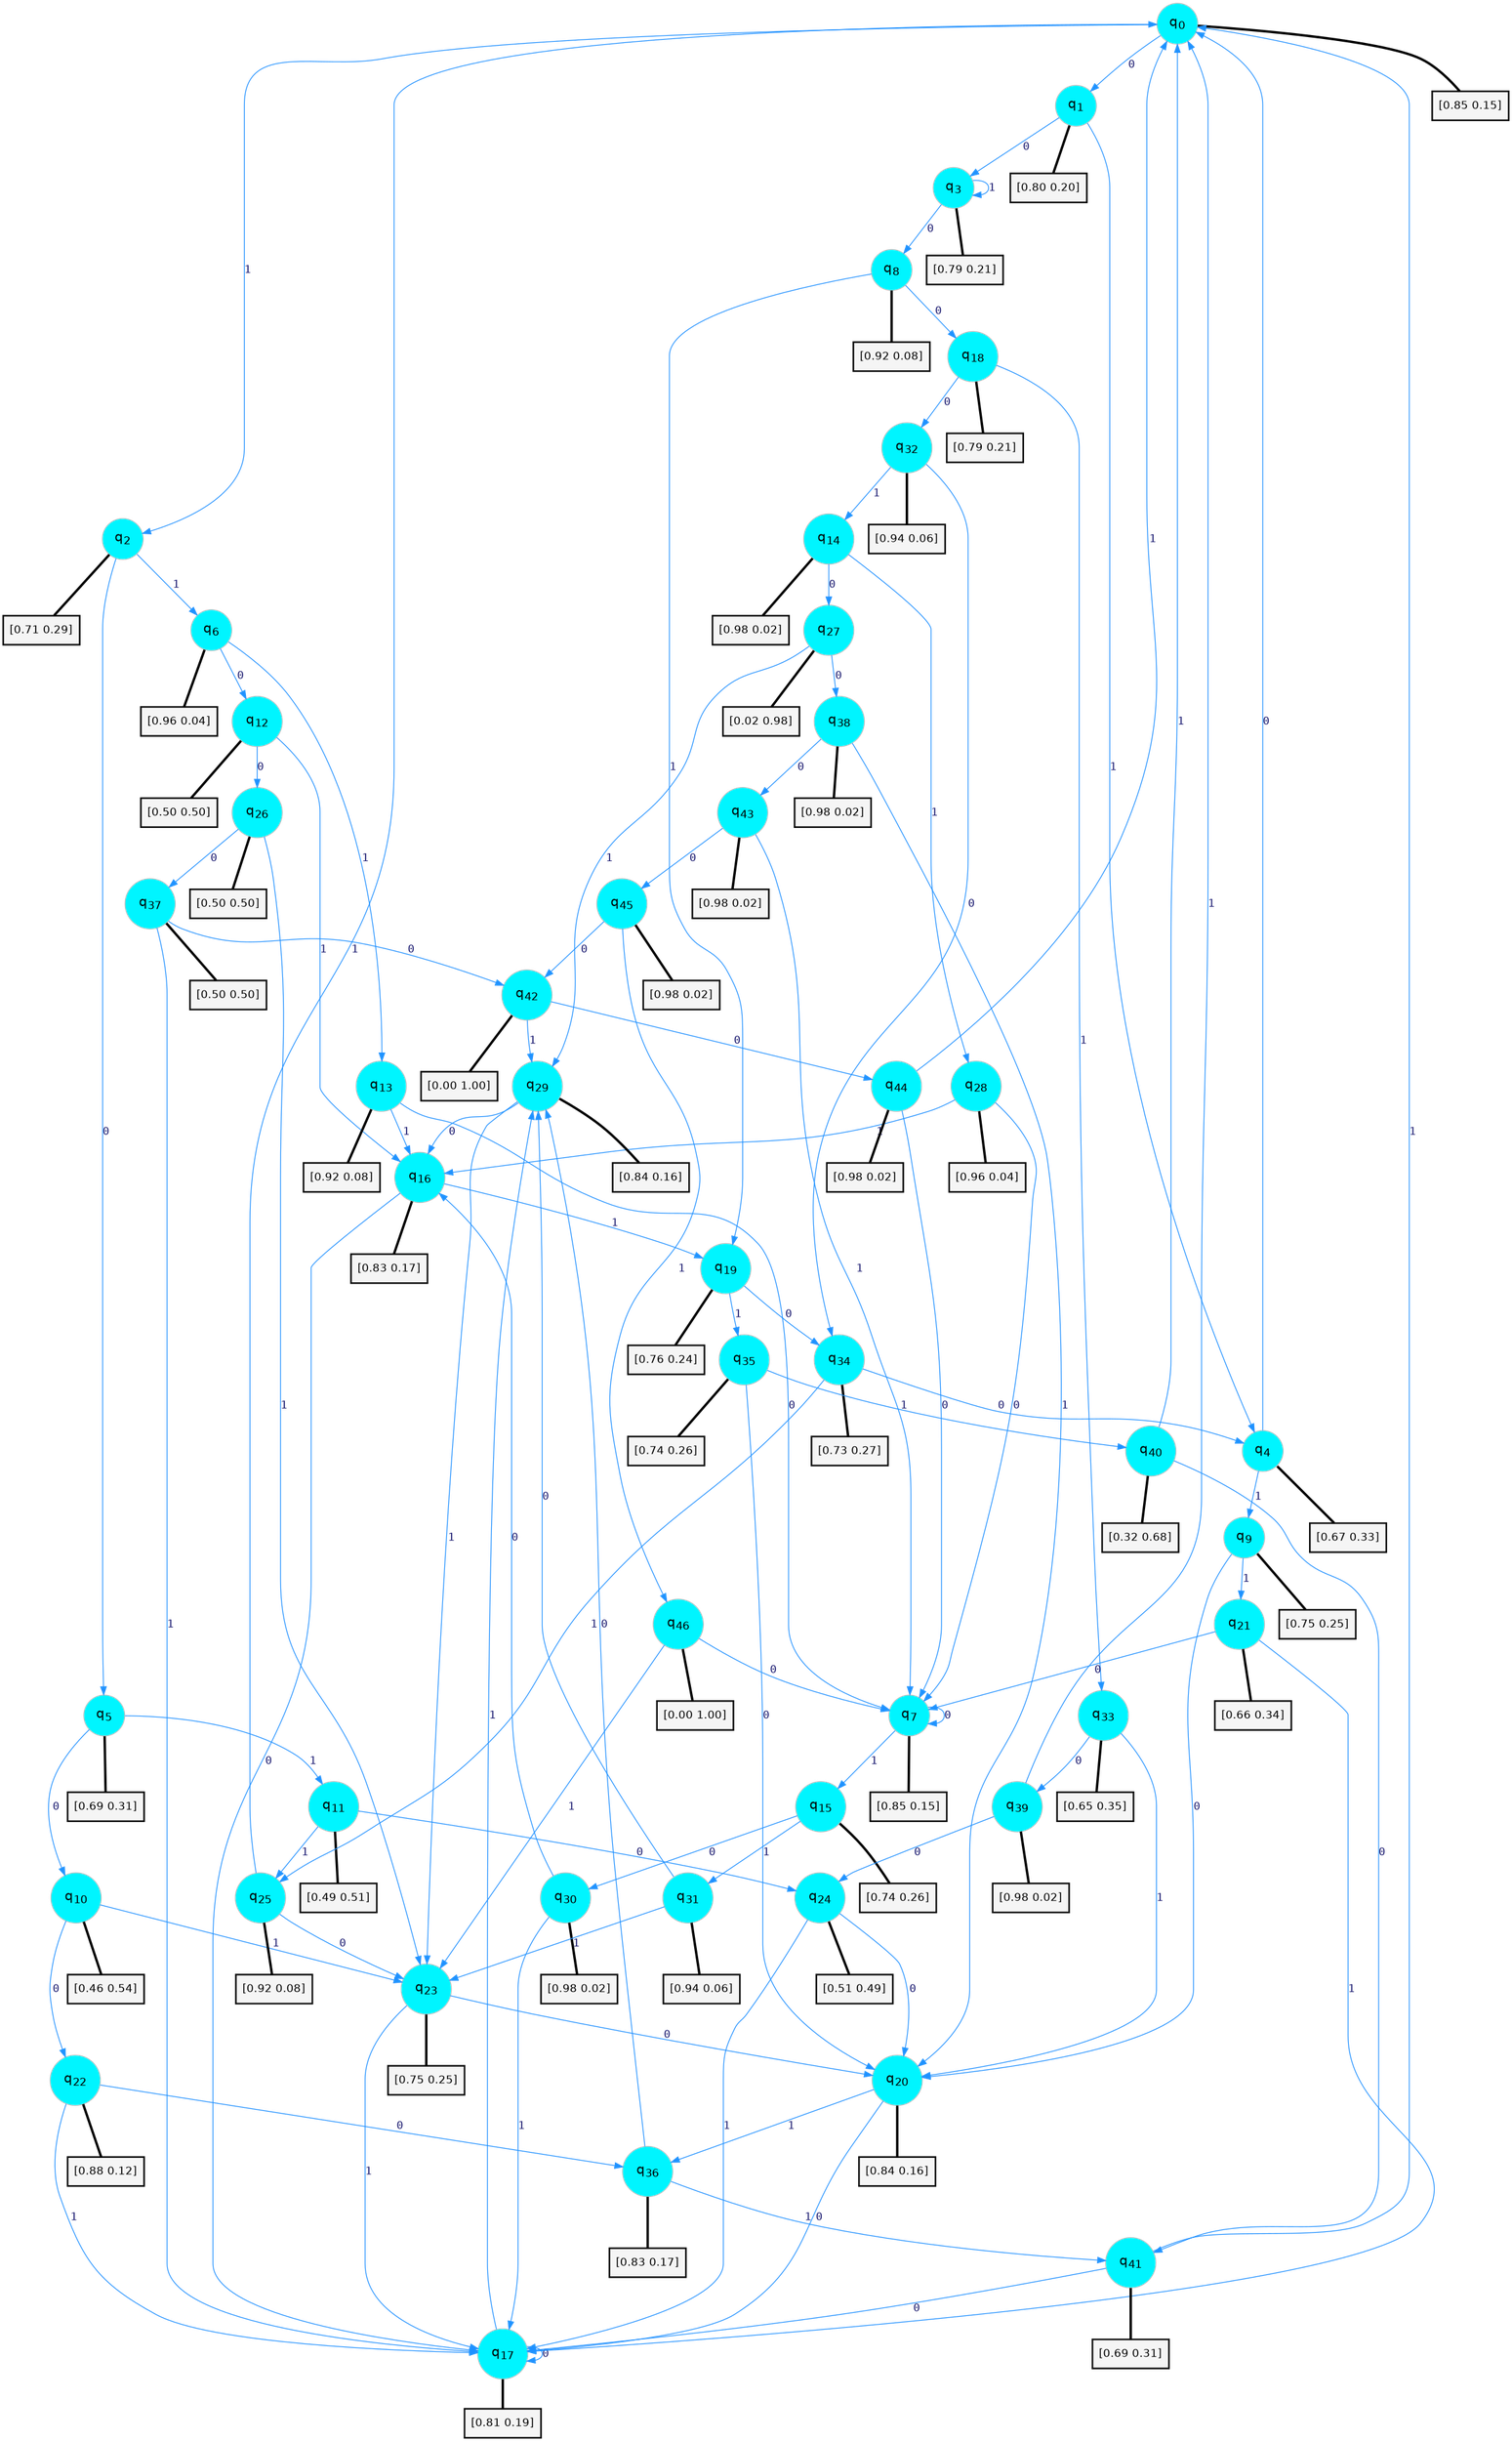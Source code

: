 digraph G {
graph [
bgcolor=transparent, dpi=300, rankdir=TD, size="40,25"];
node [
color=gray, fillcolor=turquoise1, fontcolor=black, fontname=Helvetica, fontsize=16, fontweight=bold, shape=circle, style=filled];
edge [
arrowsize=1, color=dodgerblue1, fontcolor=midnightblue, fontname=courier, fontweight=bold, penwidth=1, style=solid, weight=20];
0[label=<q<SUB>0</SUB>>];
1[label=<q<SUB>1</SUB>>];
2[label=<q<SUB>2</SUB>>];
3[label=<q<SUB>3</SUB>>];
4[label=<q<SUB>4</SUB>>];
5[label=<q<SUB>5</SUB>>];
6[label=<q<SUB>6</SUB>>];
7[label=<q<SUB>7</SUB>>];
8[label=<q<SUB>8</SUB>>];
9[label=<q<SUB>9</SUB>>];
10[label=<q<SUB>10</SUB>>];
11[label=<q<SUB>11</SUB>>];
12[label=<q<SUB>12</SUB>>];
13[label=<q<SUB>13</SUB>>];
14[label=<q<SUB>14</SUB>>];
15[label=<q<SUB>15</SUB>>];
16[label=<q<SUB>16</SUB>>];
17[label=<q<SUB>17</SUB>>];
18[label=<q<SUB>18</SUB>>];
19[label=<q<SUB>19</SUB>>];
20[label=<q<SUB>20</SUB>>];
21[label=<q<SUB>21</SUB>>];
22[label=<q<SUB>22</SUB>>];
23[label=<q<SUB>23</SUB>>];
24[label=<q<SUB>24</SUB>>];
25[label=<q<SUB>25</SUB>>];
26[label=<q<SUB>26</SUB>>];
27[label=<q<SUB>27</SUB>>];
28[label=<q<SUB>28</SUB>>];
29[label=<q<SUB>29</SUB>>];
30[label=<q<SUB>30</SUB>>];
31[label=<q<SUB>31</SUB>>];
32[label=<q<SUB>32</SUB>>];
33[label=<q<SUB>33</SUB>>];
34[label=<q<SUB>34</SUB>>];
35[label=<q<SUB>35</SUB>>];
36[label=<q<SUB>36</SUB>>];
37[label=<q<SUB>37</SUB>>];
38[label=<q<SUB>38</SUB>>];
39[label=<q<SUB>39</SUB>>];
40[label=<q<SUB>40</SUB>>];
41[label=<q<SUB>41</SUB>>];
42[label=<q<SUB>42</SUB>>];
43[label=<q<SUB>43</SUB>>];
44[label=<q<SUB>44</SUB>>];
45[label=<q<SUB>45</SUB>>];
46[label=<q<SUB>46</SUB>>];
47[label="[0.85 0.15]", shape=box,fontcolor=black, fontname=Helvetica, fontsize=14, penwidth=2, fillcolor=whitesmoke,color=black];
48[label="[0.80 0.20]", shape=box,fontcolor=black, fontname=Helvetica, fontsize=14, penwidth=2, fillcolor=whitesmoke,color=black];
49[label="[0.71 0.29]", shape=box,fontcolor=black, fontname=Helvetica, fontsize=14, penwidth=2, fillcolor=whitesmoke,color=black];
50[label="[0.79 0.21]", shape=box,fontcolor=black, fontname=Helvetica, fontsize=14, penwidth=2, fillcolor=whitesmoke,color=black];
51[label="[0.67 0.33]", shape=box,fontcolor=black, fontname=Helvetica, fontsize=14, penwidth=2, fillcolor=whitesmoke,color=black];
52[label="[0.69 0.31]", shape=box,fontcolor=black, fontname=Helvetica, fontsize=14, penwidth=2, fillcolor=whitesmoke,color=black];
53[label="[0.96 0.04]", shape=box,fontcolor=black, fontname=Helvetica, fontsize=14, penwidth=2, fillcolor=whitesmoke,color=black];
54[label="[0.85 0.15]", shape=box,fontcolor=black, fontname=Helvetica, fontsize=14, penwidth=2, fillcolor=whitesmoke,color=black];
55[label="[0.92 0.08]", shape=box,fontcolor=black, fontname=Helvetica, fontsize=14, penwidth=2, fillcolor=whitesmoke,color=black];
56[label="[0.75 0.25]", shape=box,fontcolor=black, fontname=Helvetica, fontsize=14, penwidth=2, fillcolor=whitesmoke,color=black];
57[label="[0.46 0.54]", shape=box,fontcolor=black, fontname=Helvetica, fontsize=14, penwidth=2, fillcolor=whitesmoke,color=black];
58[label="[0.49 0.51]", shape=box,fontcolor=black, fontname=Helvetica, fontsize=14, penwidth=2, fillcolor=whitesmoke,color=black];
59[label="[0.50 0.50]", shape=box,fontcolor=black, fontname=Helvetica, fontsize=14, penwidth=2, fillcolor=whitesmoke,color=black];
60[label="[0.92 0.08]", shape=box,fontcolor=black, fontname=Helvetica, fontsize=14, penwidth=2, fillcolor=whitesmoke,color=black];
61[label="[0.98 0.02]", shape=box,fontcolor=black, fontname=Helvetica, fontsize=14, penwidth=2, fillcolor=whitesmoke,color=black];
62[label="[0.74 0.26]", shape=box,fontcolor=black, fontname=Helvetica, fontsize=14, penwidth=2, fillcolor=whitesmoke,color=black];
63[label="[0.83 0.17]", shape=box,fontcolor=black, fontname=Helvetica, fontsize=14, penwidth=2, fillcolor=whitesmoke,color=black];
64[label="[0.81 0.19]", shape=box,fontcolor=black, fontname=Helvetica, fontsize=14, penwidth=2, fillcolor=whitesmoke,color=black];
65[label="[0.79 0.21]", shape=box,fontcolor=black, fontname=Helvetica, fontsize=14, penwidth=2, fillcolor=whitesmoke,color=black];
66[label="[0.76 0.24]", shape=box,fontcolor=black, fontname=Helvetica, fontsize=14, penwidth=2, fillcolor=whitesmoke,color=black];
67[label="[0.84 0.16]", shape=box,fontcolor=black, fontname=Helvetica, fontsize=14, penwidth=2, fillcolor=whitesmoke,color=black];
68[label="[0.66 0.34]", shape=box,fontcolor=black, fontname=Helvetica, fontsize=14, penwidth=2, fillcolor=whitesmoke,color=black];
69[label="[0.88 0.12]", shape=box,fontcolor=black, fontname=Helvetica, fontsize=14, penwidth=2, fillcolor=whitesmoke,color=black];
70[label="[0.75 0.25]", shape=box,fontcolor=black, fontname=Helvetica, fontsize=14, penwidth=2, fillcolor=whitesmoke,color=black];
71[label="[0.51 0.49]", shape=box,fontcolor=black, fontname=Helvetica, fontsize=14, penwidth=2, fillcolor=whitesmoke,color=black];
72[label="[0.92 0.08]", shape=box,fontcolor=black, fontname=Helvetica, fontsize=14, penwidth=2, fillcolor=whitesmoke,color=black];
73[label="[0.50 0.50]", shape=box,fontcolor=black, fontname=Helvetica, fontsize=14, penwidth=2, fillcolor=whitesmoke,color=black];
74[label="[0.02 0.98]", shape=box,fontcolor=black, fontname=Helvetica, fontsize=14, penwidth=2, fillcolor=whitesmoke,color=black];
75[label="[0.96 0.04]", shape=box,fontcolor=black, fontname=Helvetica, fontsize=14, penwidth=2, fillcolor=whitesmoke,color=black];
76[label="[0.84 0.16]", shape=box,fontcolor=black, fontname=Helvetica, fontsize=14, penwidth=2, fillcolor=whitesmoke,color=black];
77[label="[0.98 0.02]", shape=box,fontcolor=black, fontname=Helvetica, fontsize=14, penwidth=2, fillcolor=whitesmoke,color=black];
78[label="[0.94 0.06]", shape=box,fontcolor=black, fontname=Helvetica, fontsize=14, penwidth=2, fillcolor=whitesmoke,color=black];
79[label="[0.94 0.06]", shape=box,fontcolor=black, fontname=Helvetica, fontsize=14, penwidth=2, fillcolor=whitesmoke,color=black];
80[label="[0.65 0.35]", shape=box,fontcolor=black, fontname=Helvetica, fontsize=14, penwidth=2, fillcolor=whitesmoke,color=black];
81[label="[0.73 0.27]", shape=box,fontcolor=black, fontname=Helvetica, fontsize=14, penwidth=2, fillcolor=whitesmoke,color=black];
82[label="[0.74 0.26]", shape=box,fontcolor=black, fontname=Helvetica, fontsize=14, penwidth=2, fillcolor=whitesmoke,color=black];
83[label="[0.83 0.17]", shape=box,fontcolor=black, fontname=Helvetica, fontsize=14, penwidth=2, fillcolor=whitesmoke,color=black];
84[label="[0.50 0.50]", shape=box,fontcolor=black, fontname=Helvetica, fontsize=14, penwidth=2, fillcolor=whitesmoke,color=black];
85[label="[0.98 0.02]", shape=box,fontcolor=black, fontname=Helvetica, fontsize=14, penwidth=2, fillcolor=whitesmoke,color=black];
86[label="[0.98 0.02]", shape=box,fontcolor=black, fontname=Helvetica, fontsize=14, penwidth=2, fillcolor=whitesmoke,color=black];
87[label="[0.32 0.68]", shape=box,fontcolor=black, fontname=Helvetica, fontsize=14, penwidth=2, fillcolor=whitesmoke,color=black];
88[label="[0.69 0.31]", shape=box,fontcolor=black, fontname=Helvetica, fontsize=14, penwidth=2, fillcolor=whitesmoke,color=black];
89[label="[0.00 1.00]", shape=box,fontcolor=black, fontname=Helvetica, fontsize=14, penwidth=2, fillcolor=whitesmoke,color=black];
90[label="[0.98 0.02]", shape=box,fontcolor=black, fontname=Helvetica, fontsize=14, penwidth=2, fillcolor=whitesmoke,color=black];
91[label="[0.98 0.02]", shape=box,fontcolor=black, fontname=Helvetica, fontsize=14, penwidth=2, fillcolor=whitesmoke,color=black];
92[label="[0.98 0.02]", shape=box,fontcolor=black, fontname=Helvetica, fontsize=14, penwidth=2, fillcolor=whitesmoke,color=black];
93[label="[0.00 1.00]", shape=box,fontcolor=black, fontname=Helvetica, fontsize=14, penwidth=2, fillcolor=whitesmoke,color=black];
0->1 [label=0];
0->2 [label=1];
0->47 [arrowhead=none, penwidth=3,color=black];
1->3 [label=0];
1->4 [label=1];
1->48 [arrowhead=none, penwidth=3,color=black];
2->5 [label=0];
2->6 [label=1];
2->49 [arrowhead=none, penwidth=3,color=black];
3->8 [label=0];
3->3 [label=1];
3->50 [arrowhead=none, penwidth=3,color=black];
4->0 [label=0];
4->9 [label=1];
4->51 [arrowhead=none, penwidth=3,color=black];
5->10 [label=0];
5->11 [label=1];
5->52 [arrowhead=none, penwidth=3,color=black];
6->12 [label=0];
6->13 [label=1];
6->53 [arrowhead=none, penwidth=3,color=black];
7->7 [label=0];
7->15 [label=1];
7->54 [arrowhead=none, penwidth=3,color=black];
8->18 [label=0];
8->19 [label=1];
8->55 [arrowhead=none, penwidth=3,color=black];
9->20 [label=0];
9->21 [label=1];
9->56 [arrowhead=none, penwidth=3,color=black];
10->22 [label=0];
10->23 [label=1];
10->57 [arrowhead=none, penwidth=3,color=black];
11->24 [label=0];
11->25 [label=1];
11->58 [arrowhead=none, penwidth=3,color=black];
12->26 [label=0];
12->16 [label=1];
12->59 [arrowhead=none, penwidth=3,color=black];
13->7 [label=0];
13->16 [label=1];
13->60 [arrowhead=none, penwidth=3,color=black];
14->27 [label=0];
14->28 [label=1];
14->61 [arrowhead=none, penwidth=3,color=black];
15->30 [label=0];
15->31 [label=1];
15->62 [arrowhead=none, penwidth=3,color=black];
16->17 [label=0];
16->19 [label=1];
16->63 [arrowhead=none, penwidth=3,color=black];
17->17 [label=0];
17->29 [label=1];
17->64 [arrowhead=none, penwidth=3,color=black];
18->32 [label=0];
18->33 [label=1];
18->65 [arrowhead=none, penwidth=3,color=black];
19->34 [label=0];
19->35 [label=1];
19->66 [arrowhead=none, penwidth=3,color=black];
20->17 [label=0];
20->36 [label=1];
20->67 [arrowhead=none, penwidth=3,color=black];
21->7 [label=0];
21->17 [label=1];
21->68 [arrowhead=none, penwidth=3,color=black];
22->36 [label=0];
22->17 [label=1];
22->69 [arrowhead=none, penwidth=3,color=black];
23->20 [label=0];
23->17 [label=1];
23->70 [arrowhead=none, penwidth=3,color=black];
24->20 [label=0];
24->17 [label=1];
24->71 [arrowhead=none, penwidth=3,color=black];
25->23 [label=0];
25->0 [label=1];
25->72 [arrowhead=none, penwidth=3,color=black];
26->37 [label=0];
26->23 [label=1];
26->73 [arrowhead=none, penwidth=3,color=black];
27->38 [label=0];
27->29 [label=1];
27->74 [arrowhead=none, penwidth=3,color=black];
28->7 [label=0];
28->16 [label=1];
28->75 [arrowhead=none, penwidth=3,color=black];
29->16 [label=0];
29->23 [label=1];
29->76 [arrowhead=none, penwidth=3,color=black];
30->16 [label=0];
30->17 [label=1];
30->77 [arrowhead=none, penwidth=3,color=black];
31->29 [label=0];
31->23 [label=1];
31->78 [arrowhead=none, penwidth=3,color=black];
32->34 [label=0];
32->14 [label=1];
32->79 [arrowhead=none, penwidth=3,color=black];
33->39 [label=0];
33->20 [label=1];
33->80 [arrowhead=none, penwidth=3,color=black];
34->4 [label=0];
34->25 [label=1];
34->81 [arrowhead=none, penwidth=3,color=black];
35->20 [label=0];
35->40 [label=1];
35->82 [arrowhead=none, penwidth=3,color=black];
36->29 [label=0];
36->41 [label=1];
36->83 [arrowhead=none, penwidth=3,color=black];
37->42 [label=0];
37->17 [label=1];
37->84 [arrowhead=none, penwidth=3,color=black];
38->43 [label=0];
38->20 [label=1];
38->85 [arrowhead=none, penwidth=3,color=black];
39->24 [label=0];
39->0 [label=1];
39->86 [arrowhead=none, penwidth=3,color=black];
40->41 [label=0];
40->0 [label=1];
40->87 [arrowhead=none, penwidth=3,color=black];
41->17 [label=0];
41->0 [label=1];
41->88 [arrowhead=none, penwidth=3,color=black];
42->44 [label=0];
42->29 [label=1];
42->89 [arrowhead=none, penwidth=3,color=black];
43->45 [label=0];
43->7 [label=1];
43->90 [arrowhead=none, penwidth=3,color=black];
44->7 [label=0];
44->0 [label=1];
44->91 [arrowhead=none, penwidth=3,color=black];
45->42 [label=0];
45->46 [label=1];
45->92 [arrowhead=none, penwidth=3,color=black];
46->7 [label=0];
46->23 [label=1];
46->93 [arrowhead=none, penwidth=3,color=black];
}
